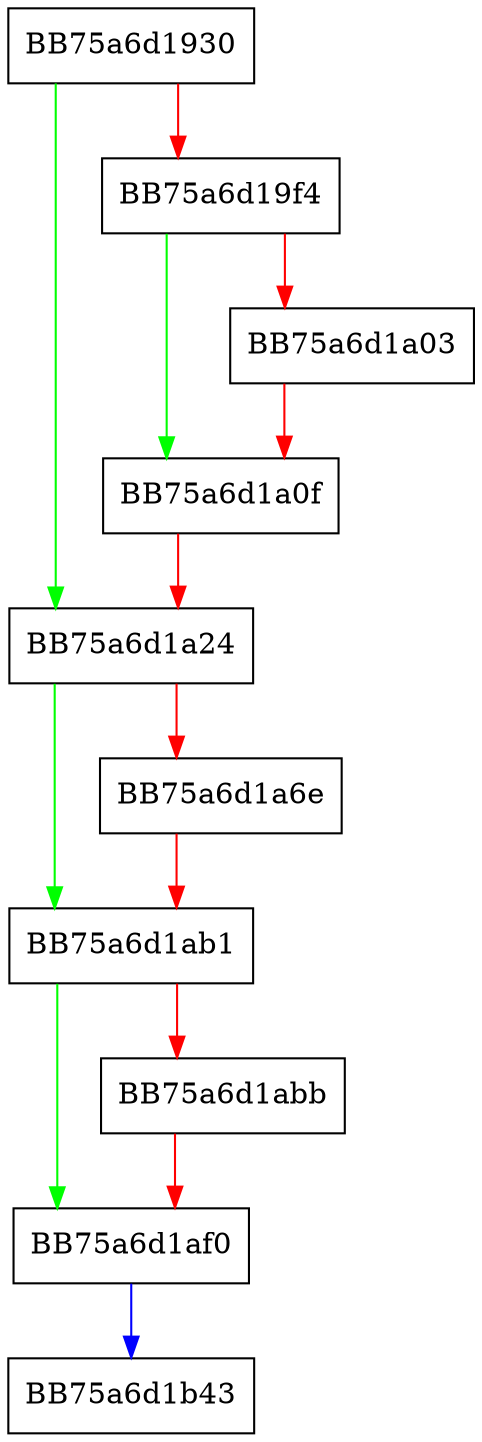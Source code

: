 digraph GetAllNetworkNames {
  node [shape="box"];
  graph [splines=ortho];
  BB75a6d1930 -> BB75a6d1a24 [color="green"];
  BB75a6d1930 -> BB75a6d19f4 [color="red"];
  BB75a6d19f4 -> BB75a6d1a0f [color="green"];
  BB75a6d19f4 -> BB75a6d1a03 [color="red"];
  BB75a6d1a03 -> BB75a6d1a0f [color="red"];
  BB75a6d1a0f -> BB75a6d1a24 [color="red"];
  BB75a6d1a24 -> BB75a6d1ab1 [color="green"];
  BB75a6d1a24 -> BB75a6d1a6e [color="red"];
  BB75a6d1a6e -> BB75a6d1ab1 [color="red"];
  BB75a6d1ab1 -> BB75a6d1af0 [color="green"];
  BB75a6d1ab1 -> BB75a6d1abb [color="red"];
  BB75a6d1abb -> BB75a6d1af0 [color="red"];
  BB75a6d1af0 -> BB75a6d1b43 [color="blue"];
}